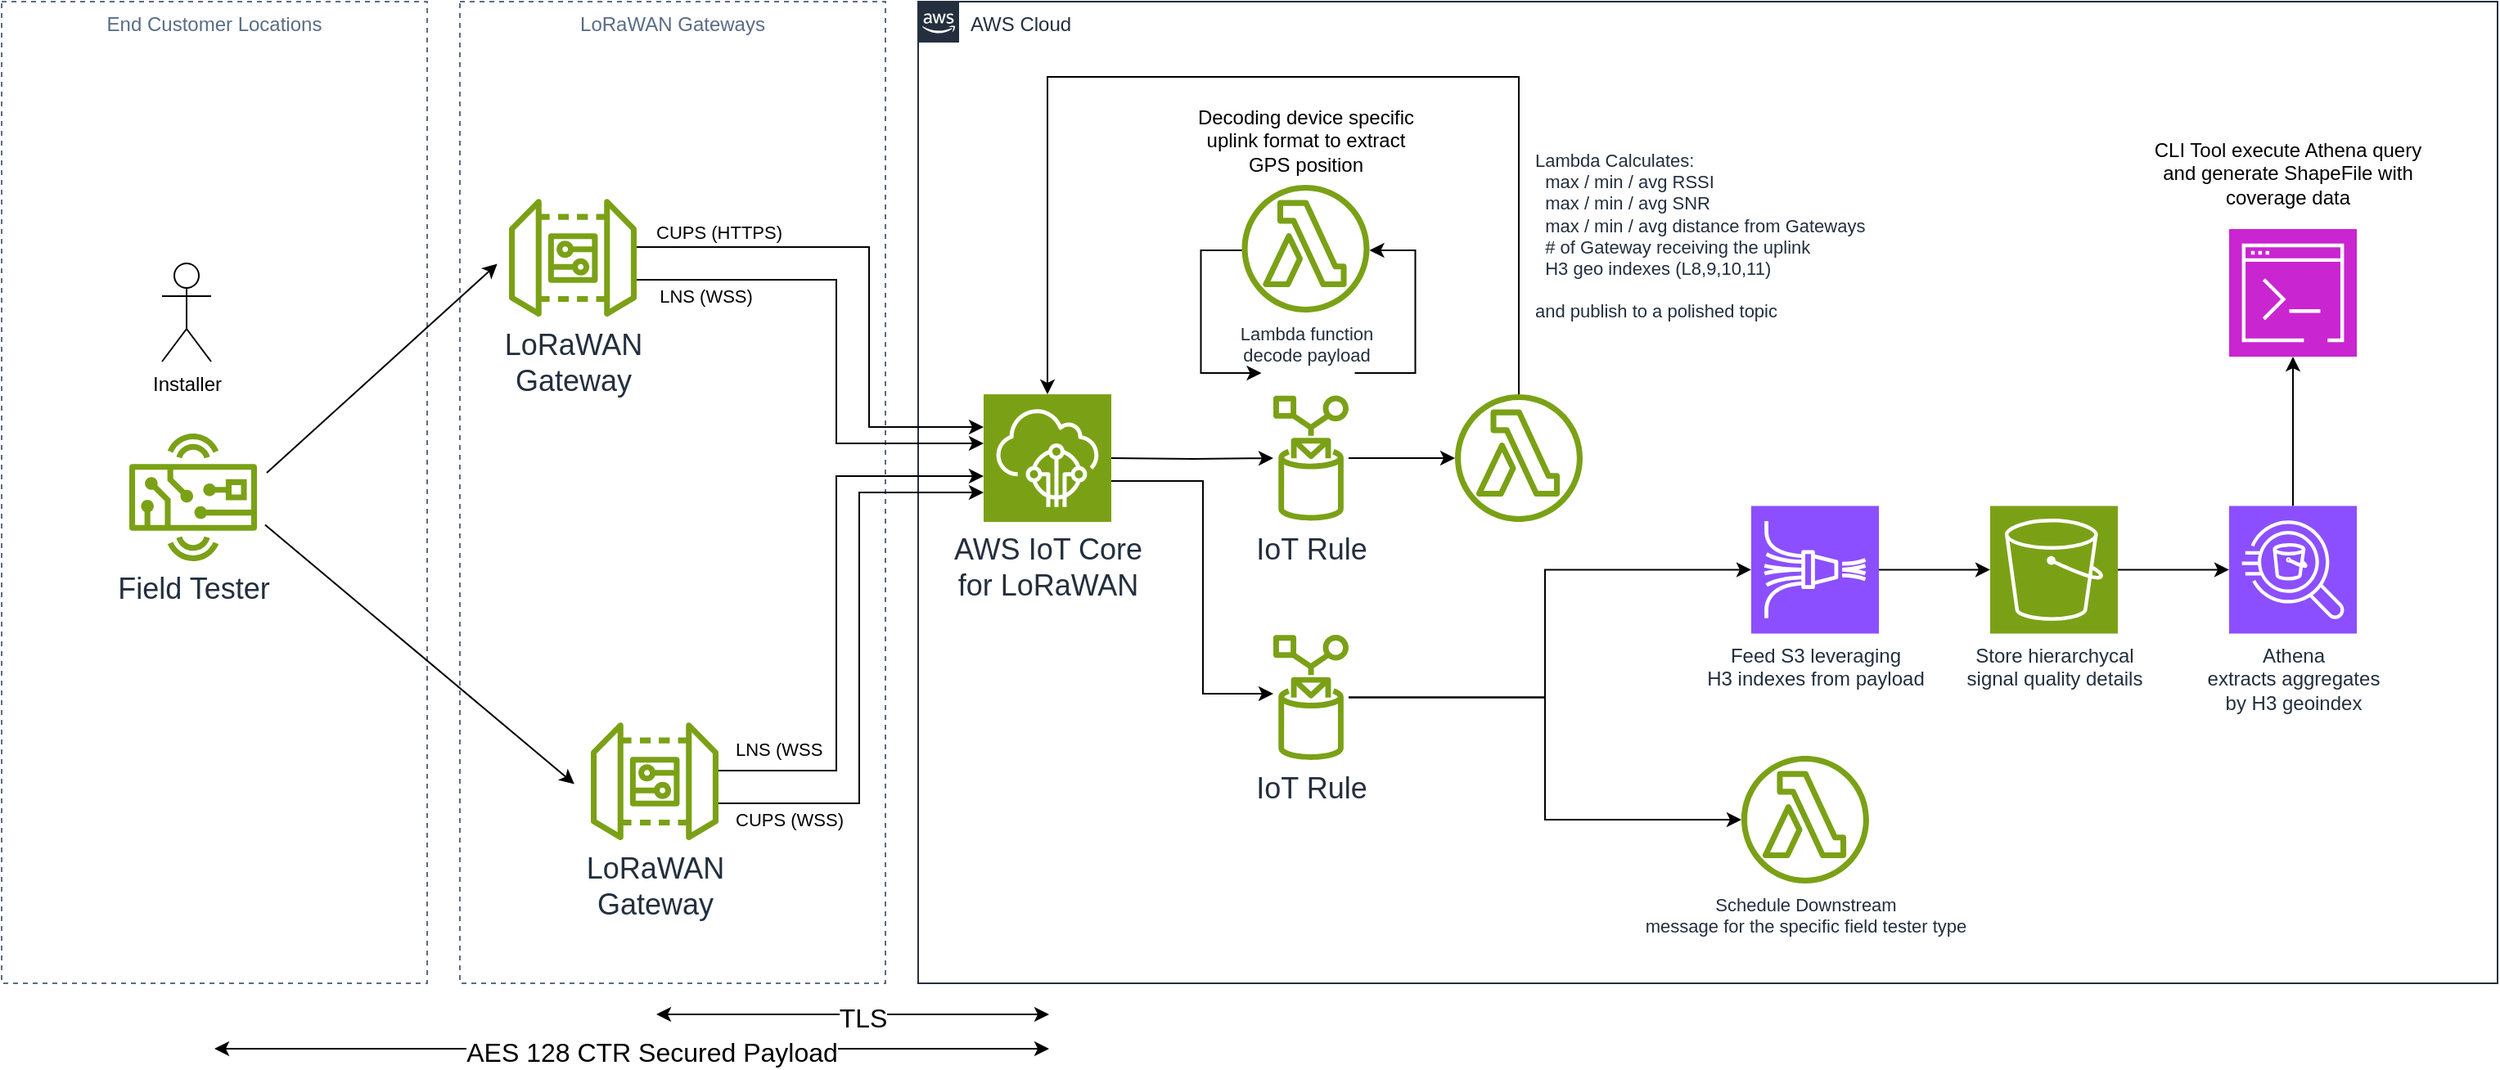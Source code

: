 <mxfile version="21.7.4" type="device" pages="2">
  <diagram name="LoRaWAN Field Tester" id="oCpDKBHct4kgLYtAP3wg">
    <mxGraphModel dx="2373" dy="1308" grid="0" gridSize="10" guides="1" tooltips="1" connect="1" arrows="1" fold="1" page="0" pageScale="1" pageWidth="827" pageHeight="1169" math="0" shadow="0">
      <root>
        <mxCell id="XrnKzGcWCWSU5stXzddU-0" />
        <mxCell id="XrnKzGcWCWSU5stXzddU-1" parent="XrnKzGcWCWSU5stXzddU-0" />
        <mxCell id="XrnKzGcWCWSU5stXzddU-2" value="AWS Cloud" style="points=[[0,0],[0.25,0],[0.5,0],[0.75,0],[1,0],[1,0.25],[1,0.5],[1,0.75],[1,1],[0.75,1],[0.5,1],[0.25,1],[0,1],[0,0.75],[0,0.5],[0,0.25]];outlineConnect=0;gradientColor=none;html=1;whiteSpace=wrap;fontSize=12;fontStyle=0;container=1;pointerEvents=0;collapsible=0;recursiveResize=0;shape=mxgraph.aws4.group;grIcon=mxgraph.aws4.group_aws_cloud_alt;strokeColor=#232F3E;fillColor=none;verticalAlign=top;align=left;spacingLeft=30;fontColor=#232F3E;dashed=0;" parent="XrnKzGcWCWSU5stXzddU-1" vertex="1">
          <mxGeometry x="450" y="160" width="965" height="600" as="geometry" />
        </mxCell>
        <mxCell id="XrnKzGcWCWSU5stXzddU-4" style="edgeStyle=orthogonalEdgeStyle;rounded=0;orthogonalLoop=1;jettySize=auto;html=1;" parent="XrnKzGcWCWSU5stXzddU-2" target="XrnKzGcWCWSU5stXzddU-7" edge="1">
          <mxGeometry relative="1" as="geometry">
            <mxPoint x="118" y="279" as="sourcePoint" />
          </mxGeometry>
        </mxCell>
        <mxCell id="XrnKzGcWCWSU5stXzddU-5" value="&lt;font style=&quot;font-size: 18px;&quot;&gt;AWS IoT Core&lt;br&gt;for LoRaWAN&lt;/font&gt;" style="sketch=0;points=[[0,0,0],[0.25,0,0],[0.5,0,0],[0.75,0,0],[1,0,0],[0,1,0],[0.25,1,0],[0.5,1,0],[0.75,1,0],[1,1,0],[0,0.25,0],[0,0.5,0],[0,0.75,0],[1,0.25,0],[1,0.5,0],[1,0.75,0]];outlineConnect=0;fontColor=#232F3E;fillColor=#7AA116;strokeColor=#ffffff;dashed=0;verticalLabelPosition=bottom;verticalAlign=top;align=center;html=1;fontSize=12;fontStyle=0;aspect=fixed;shape=mxgraph.aws4.resourceIcon;resIcon=mxgraph.aws4.iot_core;" parent="XrnKzGcWCWSU5stXzddU-2" vertex="1">
          <mxGeometry x="40" y="240" width="78" height="78" as="geometry" />
        </mxCell>
        <mxCell id="XrnKzGcWCWSU5stXzddU-7" value="&lt;font style=&quot;font-size: 18px;&quot;&gt;IoT Rule&lt;/font&gt;" style="sketch=0;outlineConnect=0;fontColor=#232F3E;gradientColor=none;fillColor=#7AA116;strokeColor=none;dashed=0;verticalLabelPosition=bottom;verticalAlign=top;align=center;html=1;fontSize=12;fontStyle=0;aspect=fixed;pointerEvents=1;shape=mxgraph.aws4.rule;" parent="XrnKzGcWCWSU5stXzddU-2" vertex="1">
          <mxGeometry x="217" y="240" width="46" height="78" as="geometry" />
        </mxCell>
        <mxCell id="XrnKzGcWCWSU5stXzddU-8" value="&lt;font style=&quot;font-size: 11px;&quot;&gt;Lambda function&lt;br style=&quot;&quot;&gt;decode payload&lt;/font&gt;" style="sketch=0;outlineConnect=0;fontColor=#232F3E;gradientColor=none;fillColor=#7AA116;strokeColor=none;dashed=0;verticalLabelPosition=bottom;verticalAlign=top;align=center;html=1;fontSize=10;fontStyle=0;aspect=fixed;pointerEvents=1;shape=mxgraph.aws4.lambda_function;" parent="XrnKzGcWCWSU5stXzddU-2" vertex="1">
          <mxGeometry x="197.75" y="112" width="78" height="78" as="geometry" />
        </mxCell>
        <mxCell id="XrnKzGcWCWSU5stXzddU-9" style="edgeStyle=orthogonalEdgeStyle;rounded=0;orthogonalLoop=1;jettySize=auto;html=1;exitX=1;exitY=0.5;exitDx=0;exitDy=0;" parent="XrnKzGcWCWSU5stXzddU-2" target="XrnKzGcWCWSU5stXzddU-8" edge="1">
          <mxGeometry relative="1" as="geometry">
            <mxPoint x="266.75" y="227" as="sourcePoint" />
            <Array as="points">
              <mxPoint x="303.75" y="227" />
              <mxPoint x="303.75" y="152" />
            </Array>
          </mxGeometry>
        </mxCell>
        <mxCell id="XrnKzGcWCWSU5stXzddU-10" style="edgeStyle=orthogonalEdgeStyle;rounded=0;orthogonalLoop=1;jettySize=auto;html=1;exitX=1;exitY=0.5;exitDx=0;exitDy=0;" parent="XrnKzGcWCWSU5stXzddU-2" edge="1">
          <mxGeometry relative="1" as="geometry">
            <mxPoint x="197.75" y="152" as="sourcePoint" />
            <mxPoint x="209.75" y="227" as="targetPoint" />
            <Array as="points">
              <mxPoint x="172.75" y="152" />
              <mxPoint x="172.75" y="227" />
            </Array>
          </mxGeometry>
        </mxCell>
        <mxCell id="ITDHJ7HTfagVzuazCljh-1" value="Decoding device specific uplink format to extract&lt;br&gt;GPS position" style="text;html=1;strokeColor=none;fillColor=none;align=center;verticalAlign=middle;whiteSpace=wrap;rounded=0;" parent="XrnKzGcWCWSU5stXzddU-2" vertex="1">
          <mxGeometry x="153" y="70" width="167.5" height="30" as="geometry" />
        </mxCell>
        <mxCell id="ITDHJ7HTfagVzuazCljh-2" value="&lt;div style=&quot;&quot;&gt;&lt;br&gt;&lt;/div&gt;" style="sketch=0;outlineConnect=0;fontColor=#232F3E;gradientColor=none;fillColor=#7AA116;strokeColor=none;dashed=0;verticalLabelPosition=bottom;verticalAlign=top;align=center;html=1;fontSize=10;fontStyle=0;aspect=fixed;pointerEvents=1;shape=mxgraph.aws4.lambda_function;" parent="XrnKzGcWCWSU5stXzddU-2" vertex="1">
          <mxGeometry x="328" y="240" width="78" height="78" as="geometry" />
        </mxCell>
        <mxCell id="ITDHJ7HTfagVzuazCljh-4" value="" style="endArrow=classic;html=1;rounded=0;" parent="XrnKzGcWCWSU5stXzddU-2" source="XrnKzGcWCWSU5stXzddU-7" target="ITDHJ7HTfagVzuazCljh-2" edge="1">
          <mxGeometry width="50" height="50" relative="1" as="geometry">
            <mxPoint x="-122" y="770" as="sourcePoint" />
            <mxPoint x="266" y="771.033" as="targetPoint" />
          </mxGeometry>
        </mxCell>
        <mxCell id="ITDHJ7HTfagVzuazCljh-12" style="edgeStyle=orthogonalEdgeStyle;rounded=0;orthogonalLoop=1;jettySize=auto;html=1;" parent="XrnKzGcWCWSU5stXzddU-2" source="ITDHJ7HTfagVzuazCljh-10" target="ITDHJ7HTfagVzuazCljh-11" edge="1">
          <mxGeometry relative="1" as="geometry" />
        </mxCell>
        <mxCell id="i9wp673LM3bqYv1vTtXz-0" style="edgeStyle=orthogonalEdgeStyle;rounded=0;orthogonalLoop=1;jettySize=auto;html=1;entryX=0;entryY=0.5;entryDx=0;entryDy=0;entryPerimeter=0;" parent="XrnKzGcWCWSU5stXzddU-2" source="ITDHJ7HTfagVzuazCljh-10" target="iSPsUuTr6_CoAh1P1C73-1" edge="1">
          <mxGeometry relative="1" as="geometry">
            <Array as="points">
              <mxPoint x="383" y="425" />
              <mxPoint x="383" y="347" />
            </Array>
          </mxGeometry>
        </mxCell>
        <mxCell id="ITDHJ7HTfagVzuazCljh-10" value="&lt;font style=&quot;font-size: 18px;&quot;&gt;IoT Rule&lt;/font&gt;" style="sketch=0;outlineConnect=0;fontColor=#232F3E;gradientColor=none;fillColor=#7AA116;strokeColor=none;dashed=0;verticalLabelPosition=bottom;verticalAlign=top;align=center;html=1;fontSize=12;fontStyle=0;aspect=fixed;pointerEvents=1;shape=mxgraph.aws4.rule;" parent="XrnKzGcWCWSU5stXzddU-2" vertex="1">
          <mxGeometry x="217" y="386.22" width="46" height="78" as="geometry" />
        </mxCell>
        <mxCell id="ITDHJ7HTfagVzuazCljh-11" value="&lt;span style=&quot;font-size: 11px;&quot;&gt;Schedule Downstream&lt;br&gt;message for the specific field tester type&lt;br&gt;&lt;/span&gt;" style="sketch=0;outlineConnect=0;fontColor=#232F3E;gradientColor=none;fillColor=#7AA116;strokeColor=none;dashed=0;verticalLabelPosition=bottom;verticalAlign=top;align=center;html=1;fontSize=10;fontStyle=0;aspect=fixed;pointerEvents=1;shape=mxgraph.aws4.lambda_function;" parent="XrnKzGcWCWSU5stXzddU-2" vertex="1">
          <mxGeometry x="503" y="461" width="78" height="78" as="geometry" />
        </mxCell>
        <mxCell id="ITDHJ7HTfagVzuazCljh-17" value="" style="endArrow=classic;html=1;rounded=0;entryX=0.5;entryY=0;entryDx=0;entryDy=0;entryPerimeter=0;" parent="XrnKzGcWCWSU5stXzddU-2" source="ITDHJ7HTfagVzuazCljh-2" target="XrnKzGcWCWSU5stXzddU-5" edge="1">
          <mxGeometry width="50" height="50" relative="1" as="geometry">
            <mxPoint x="367" y="50" as="sourcePoint" />
            <mxPoint x="79" y="50" as="targetPoint" />
            <Array as="points">
              <mxPoint x="367" y="158" />
              <mxPoint x="367" y="46" />
              <mxPoint x="212" y="46" />
              <mxPoint x="79" y="46" />
              <mxPoint x="79" y="158" />
            </Array>
          </mxGeometry>
        </mxCell>
        <mxCell id="ITDHJ7HTfagVzuazCljh-20" style="edgeStyle=orthogonalEdgeStyle;rounded=0;orthogonalLoop=1;jettySize=auto;html=1;exitX=1;exitY=0.75;exitDx=0;exitDy=0;exitPerimeter=0;" parent="XrnKzGcWCWSU5stXzddU-2" target="ITDHJ7HTfagVzuazCljh-10" edge="1">
          <mxGeometry relative="1" as="geometry">
            <mxPoint x="118" y="293" as="sourcePoint" />
            <mxPoint x="230" y="478.5" as="targetPoint" />
            <Array as="points">
              <mxPoint x="174" y="293" />
              <mxPoint x="174" y="423" />
            </Array>
          </mxGeometry>
        </mxCell>
        <mxCell id="ITDHJ7HTfagVzuazCljh-23" value="&lt;div style=&quot;border-color: var(--border-color); color: rgb(35, 47, 62); font-family: Helvetica; font-size: 10px; font-style: normal; font-variant-ligatures: normal; font-variant-caps: normal; font-weight: 400; letter-spacing: normal; orphans: 2; text-indent: 0px; text-transform: none; widows: 2; word-spacing: 0px; -webkit-text-stroke-width: 0px; background-color: rgb(255, 255, 255); text-decoration-thickness: initial; text-decoration-style: initial; text-decoration-color: initial;&quot;&gt;&lt;span style=&quot;border-color: var(--border-color); font-size: 11px; background-color: initial;&quot;&gt;Lambda Calculates:&lt;/span&gt;&lt;/div&gt;&lt;div style=&quot;border-color: var(--border-color); color: rgb(35, 47, 62); font-family: Helvetica; font-style: normal; font-variant-ligatures: normal; font-variant-caps: normal; font-weight: 400; letter-spacing: normal; orphans: 2; text-indent: 0px; text-transform: none; widows: 2; word-spacing: 0px; -webkit-text-stroke-width: 0px; background-color: rgb(255, 255, 255); text-decoration-thickness: initial; text-decoration-style: initial; text-decoration-color: initial; font-size: 11px;&quot;&gt;&lt;span style=&quot;border-color: var(--border-color); background-color: initial;&quot;&gt;&amp;nbsp; max / min / avg RSSI&amp;nbsp;&lt;/span&gt;&lt;/div&gt;&lt;div style=&quot;border-color: var(--border-color); color: rgb(35, 47, 62); font-family: Helvetica; font-style: normal; font-variant-ligatures: normal; font-variant-caps: normal; font-weight: 400; letter-spacing: normal; orphans: 2; text-indent: 0px; text-transform: none; widows: 2; word-spacing: 0px; -webkit-text-stroke-width: 0px; background-color: rgb(255, 255, 255); text-decoration-thickness: initial; text-decoration-style: initial; text-decoration-color: initial; font-size: 11px;&quot;&gt;&lt;span style=&quot;border-color: var(--border-color); background-color: initial;&quot;&gt;&amp;nbsp; max / min / avg SNR&lt;/span&gt;&lt;/div&gt;&lt;div style=&quot;border-color: var(--border-color); color: rgb(35, 47, 62); font-family: Helvetica; font-style: normal; font-variant-ligatures: normal; font-variant-caps: normal; font-weight: 400; letter-spacing: normal; orphans: 2; text-indent: 0px; text-transform: none; widows: 2; word-spacing: 0px; -webkit-text-stroke-width: 0px; background-color: rgb(255, 255, 255); text-decoration-thickness: initial; text-decoration-style: initial; text-decoration-color: initial; font-size: 11px;&quot;&gt;&lt;span style=&quot;border-color: var(--border-color); background-color: initial;&quot;&gt;&amp;nbsp; max / min / avg distance from Gateways&lt;br&gt;&lt;/span&gt;&lt;/div&gt;&lt;div style=&quot;border-color: var(--border-color); color: rgb(35, 47, 62); font-family: Helvetica; font-style: normal; font-variant-ligatures: normal; font-variant-caps: normal; font-weight: 400; letter-spacing: normal; orphans: 2; text-indent: 0px; text-transform: none; widows: 2; word-spacing: 0px; -webkit-text-stroke-width: 0px; background-color: rgb(255, 255, 255); text-decoration-thickness: initial; text-decoration-style: initial; text-decoration-color: initial; font-size: 11px;&quot;&gt;&lt;span style=&quot;border-color: var(--border-color); background-color: initial;&quot;&gt;&amp;nbsp; # of Gateway receiving the uplink&lt;/span&gt;&lt;/div&gt;&lt;div style=&quot;border-color: var(--border-color); color: rgb(35, 47, 62); font-family: Helvetica; font-style: normal; font-variant-ligatures: normal; font-variant-caps: normal; font-weight: 400; letter-spacing: normal; orphans: 2; text-indent: 0px; text-transform: none; widows: 2; word-spacing: 0px; -webkit-text-stroke-width: 0px; background-color: rgb(255, 255, 255); text-decoration-thickness: initial; text-decoration-style: initial; text-decoration-color: initial; font-size: 11px;&quot;&gt;&lt;span style=&quot;border-color: var(--border-color); background-color: initial;&quot;&gt;&amp;nbsp; H3 geo indexes (L8,9,10,11)&lt;/span&gt;&lt;/div&gt;&lt;div style=&quot;border-color: var(--border-color); color: rgb(35, 47, 62); font-family: Helvetica; font-size: 10px; font-style: normal; font-variant-ligatures: normal; font-variant-caps: normal; font-weight: 400; letter-spacing: normal; orphans: 2; text-indent: 0px; text-transform: none; widows: 2; word-spacing: 0px; -webkit-text-stroke-width: 0px; background-color: rgb(255, 255, 255); text-decoration-thickness: initial; text-decoration-style: initial; text-decoration-color: initial;&quot;&gt;&lt;span style=&quot;background-color: initial; font-size: 11px;&quot;&gt;&amp;nbsp; &lt;br&gt;and publish to a polished topic&lt;/span&gt;&lt;br&gt;&lt;/div&gt;" style="text;whiteSpace=wrap;html=1;align=left;" parent="XrnKzGcWCWSU5stXzddU-2" vertex="1">
          <mxGeometry x="374.998" y="84.002" width="246" height="114" as="geometry" />
        </mxCell>
        <mxCell id="DL3CKNJFNWj96WtKwrJ4-3" style="edgeStyle=orthogonalEdgeStyle;rounded=0;orthogonalLoop=1;jettySize=auto;html=1;exitX=1;exitY=0.5;exitDx=0;exitDy=0;exitPerimeter=0;entryX=0;entryY=0.5;entryDx=0;entryDy=0;entryPerimeter=0;" parent="XrnKzGcWCWSU5stXzddU-2" source="iSPsUuTr6_CoAh1P1C73-0" target="DL3CKNJFNWj96WtKwrJ4-2" edge="1">
          <mxGeometry relative="1" as="geometry" />
        </mxCell>
        <mxCell id="iSPsUuTr6_CoAh1P1C73-0" value="Store hierarchycal &lt;br&gt;signal quality details" style="sketch=0;points=[[0,0,0],[0.25,0,0],[0.5,0,0],[0.75,0,0],[1,0,0],[0,1,0],[0.25,1,0],[0.5,1,0],[0.75,1,0],[1,1,0],[0,0.25,0],[0,0.5,0],[0,0.75,0],[1,0.25,0],[1,0.5,0],[1,0.75,0]];outlineConnect=0;fontColor=#232F3E;fillColor=#7AA116;strokeColor=#ffffff;dashed=0;verticalLabelPosition=bottom;verticalAlign=top;align=center;html=1;fontSize=12;fontStyle=0;aspect=fixed;shape=mxgraph.aws4.resourceIcon;resIcon=mxgraph.aws4.s3;" parent="XrnKzGcWCWSU5stXzddU-2" vertex="1">
          <mxGeometry x="655" y="308.22" width="78" height="78" as="geometry" />
        </mxCell>
        <mxCell id="iSPsUuTr6_CoAh1P1C73-3" style="edgeStyle=orthogonalEdgeStyle;rounded=0;orthogonalLoop=1;jettySize=auto;html=1;" parent="XrnKzGcWCWSU5stXzddU-2" source="iSPsUuTr6_CoAh1P1C73-1" target="iSPsUuTr6_CoAh1P1C73-0" edge="1">
          <mxGeometry relative="1" as="geometry" />
        </mxCell>
        <mxCell id="iSPsUuTr6_CoAh1P1C73-1" value="Feed S3 leveraging &lt;br&gt;H3 indexes from payload" style="sketch=0;points=[[0,0,0],[0.25,0,0],[0.5,0,0],[0.75,0,0],[1,0,0],[0,1,0],[0.25,1,0],[0.5,1,0],[0.75,1,0],[1,1,0],[0,0.25,0],[0,0.5,0],[0,0.75,0],[1,0.25,0],[1,0.5,0],[1,0.75,0]];outlineConnect=0;fontColor=#232F3E;fillColor=#8C4FFF;strokeColor=#ffffff;dashed=0;verticalLabelPosition=bottom;verticalAlign=top;align=center;html=1;fontSize=12;fontStyle=0;aspect=fixed;shape=mxgraph.aws4.resourceIcon;resIcon=mxgraph.aws4.kinesis_data_firehose;" parent="XrnKzGcWCWSU5stXzddU-2" vertex="1">
          <mxGeometry x="509" y="308.22" width="78" height="78" as="geometry" />
        </mxCell>
        <mxCell id="DL3CKNJFNWj96WtKwrJ4-1" value="" style="sketch=0;points=[[0,0,0],[0.25,0,0],[0.5,0,0],[0.75,0,0],[1,0,0],[0,1,0],[0.25,1,0],[0.5,1,0],[0.75,1,0],[1,1,0],[0,0.25,0],[0,0.5,0],[0,0.75,0],[1,0.25,0],[1,0.5,0],[1,0.75,0]];outlineConnect=0;fontColor=#232F3E;fillColor=#C925D1;strokeColor=#ffffff;dashed=0;verticalLabelPosition=bottom;verticalAlign=top;align=center;html=1;fontSize=12;fontStyle=0;aspect=fixed;shape=mxgraph.aws4.resourceIcon;resIcon=mxgraph.aws4.command_line_interface;" parent="XrnKzGcWCWSU5stXzddU-2" vertex="1">
          <mxGeometry x="801" y="139" width="78" height="78" as="geometry" />
        </mxCell>
        <mxCell id="DL3CKNJFNWj96WtKwrJ4-4" style="edgeStyle=orthogonalEdgeStyle;rounded=0;orthogonalLoop=1;jettySize=auto;html=1;entryX=0.5;entryY=1;entryDx=0;entryDy=0;entryPerimeter=0;" parent="XrnKzGcWCWSU5stXzddU-2" source="DL3CKNJFNWj96WtKwrJ4-2" target="DL3CKNJFNWj96WtKwrJ4-1" edge="1">
          <mxGeometry relative="1" as="geometry" />
        </mxCell>
        <mxCell id="DL3CKNJFNWj96WtKwrJ4-2" value="Athena&lt;br&gt;extracts aggregates&lt;br&gt;by H3 geoindex" style="sketch=0;points=[[0,0,0],[0.25,0,0],[0.5,0,0],[0.75,0,0],[1,0,0],[0,1,0],[0.25,1,0],[0.5,1,0],[0.75,1,0],[1,1,0],[0,0.25,0],[0,0.5,0],[0,0.75,0],[1,0.25,0],[1,0.5,0],[1,0.75,0]];outlineConnect=0;fontColor=#232F3E;fillColor=#8C4FFF;strokeColor=#ffffff;dashed=0;verticalLabelPosition=bottom;verticalAlign=top;align=center;html=1;fontSize=12;fontStyle=0;aspect=fixed;shape=mxgraph.aws4.resourceIcon;resIcon=mxgraph.aws4.athena;" parent="XrnKzGcWCWSU5stXzddU-2" vertex="1">
          <mxGeometry x="801" y="308.22" width="78" height="78" as="geometry" />
        </mxCell>
        <mxCell id="DL3CKNJFNWj96WtKwrJ4-5" value="CLI Tool execute Athena query&lt;br&gt;and generate ShapeFile with&lt;br&gt;coverage data" style="text;html=1;strokeColor=none;fillColor=none;align=center;verticalAlign=middle;whiteSpace=wrap;rounded=0;" parent="XrnKzGcWCWSU5stXzddU-2" vertex="1">
          <mxGeometry x="753" y="90" width="167.5" height="30" as="geometry" />
        </mxCell>
        <mxCell id="XrnKzGcWCWSU5stXzddU-34" value="LoRaWAN Gateways" style="fillColor=none;strokeColor=#5A6C86;dashed=1;verticalAlign=top;fontStyle=0;fontColor=#5A6C86;whiteSpace=wrap;html=1;" parent="XrnKzGcWCWSU5stXzddU-1" vertex="1">
          <mxGeometry x="170" y="160" width="260" height="600" as="geometry" />
        </mxCell>
        <mxCell id="XrnKzGcWCWSU5stXzddU-35" value="End Customer Locations" style="fillColor=none;strokeColor=#5A6C86;dashed=1;verticalAlign=top;fontStyle=0;fontColor=#5A6C86;whiteSpace=wrap;html=1;" parent="XrnKzGcWCWSU5stXzddU-1" vertex="1">
          <mxGeometry x="-110" y="160" width="260" height="600" as="geometry" />
        </mxCell>
        <mxCell id="XrnKzGcWCWSU5stXzddU-36" style="edgeStyle=orthogonalEdgeStyle;rounded=0;orthogonalLoop=1;jettySize=auto;html=1;" parent="XrnKzGcWCWSU5stXzddU-1" source="XrnKzGcWCWSU5stXzddU-38" target="XrnKzGcWCWSU5stXzddU-5" edge="1">
          <mxGeometry relative="1" as="geometry">
            <Array as="points">
              <mxPoint x="420" y="310" />
              <mxPoint x="420" y="420" />
            </Array>
          </mxGeometry>
        </mxCell>
        <mxCell id="XrnKzGcWCWSU5stXzddU-37" value="CUPS (HTTPS)" style="edgeLabel;html=1;align=center;verticalAlign=middle;resizable=0;points=[];" parent="XrnKzGcWCWSU5stXzddU-36" vertex="1" connectable="0">
          <mxGeometry x="0.356" relative="1" as="geometry">
            <mxPoint x="-92" y="-86" as="offset" />
          </mxGeometry>
        </mxCell>
        <mxCell id="XrnKzGcWCWSU5stXzddU-38" value="&lt;font style=&quot;font-size: 18px;&quot;&gt;LoRaWAN&lt;br&gt;Gateway&lt;/font&gt;" style="sketch=0;outlineConnect=0;fontColor=#232F3E;gradientColor=none;fillColor=#7AA116;strokeColor=none;dashed=0;verticalLabelPosition=bottom;verticalAlign=top;align=center;html=1;fontSize=12;fontStyle=0;aspect=fixed;pointerEvents=1;shape=mxgraph.aws4.iot_device_gateway;" parent="XrnKzGcWCWSU5stXzddU-1" vertex="1">
          <mxGeometry x="200" y="280" width="78" height="73" as="geometry" />
        </mxCell>
        <mxCell id="XrnKzGcWCWSU5stXzddU-39" style="edgeStyle=orthogonalEdgeStyle;rounded=0;orthogonalLoop=1;jettySize=auto;html=1;" parent="XrnKzGcWCWSU5stXzddU-1" source="XrnKzGcWCWSU5stXzddU-43" edge="1">
          <mxGeometry relative="1" as="geometry">
            <mxPoint x="490" y="450" as="targetPoint" />
            <Array as="points">
              <mxPoint x="400" y="630" />
              <mxPoint x="400" y="450" />
              <mxPoint x="490" y="450" />
            </Array>
          </mxGeometry>
        </mxCell>
        <mxCell id="XrnKzGcWCWSU5stXzddU-40" value="&amp;nbsp; &amp;nbsp;LNS (WSS" style="edgeLabel;html=1;align=center;verticalAlign=middle;resizable=0;points=[];" parent="XrnKzGcWCWSU5stXzddU-39" vertex="1" connectable="0">
          <mxGeometry x="-0.515" y="2" relative="1" as="geometry">
            <mxPoint x="-38" y="-2" as="offset" />
          </mxGeometry>
        </mxCell>
        <mxCell id="XrnKzGcWCWSU5stXzddU-41" style="edgeStyle=orthogonalEdgeStyle;rounded=0;orthogonalLoop=1;jettySize=auto;html=1;" parent="XrnKzGcWCWSU5stXzddU-1" source="XrnKzGcWCWSU5stXzddU-43" target="XrnKzGcWCWSU5stXzddU-5" edge="1">
          <mxGeometry relative="1" as="geometry">
            <Array as="points">
              <mxPoint x="414" y="650" />
              <mxPoint x="414" y="460" />
            </Array>
          </mxGeometry>
        </mxCell>
        <mxCell id="XrnKzGcWCWSU5stXzddU-42" value="CUPS (WSS)" style="edgeLabel;html=1;align=center;verticalAlign=middle;resizable=0;points=[];" parent="XrnKzGcWCWSU5stXzddU-41" vertex="1" connectable="0">
          <mxGeometry x="-0.715" y="-3" relative="1" as="geometry">
            <mxPoint x="-7" y="7" as="offset" />
          </mxGeometry>
        </mxCell>
        <mxCell id="XrnKzGcWCWSU5stXzddU-43" value="&lt;font style=&quot;font-size: 18px;&quot;&gt;LoRaWAN&lt;br&gt;Gateway&lt;/font&gt;" style="sketch=0;outlineConnect=0;fontColor=#232F3E;gradientColor=none;fillColor=#7AA116;strokeColor=none;dashed=0;verticalLabelPosition=bottom;verticalAlign=top;align=center;html=1;fontSize=12;fontStyle=0;aspect=fixed;pointerEvents=1;shape=mxgraph.aws4.iot_device_gateway;" parent="XrnKzGcWCWSU5stXzddU-1" vertex="1">
          <mxGeometry x="250" y="600" width="78" height="73" as="geometry" />
        </mxCell>
        <mxCell id="XrnKzGcWCWSU5stXzddU-44" value="" style="endArrow=classic;html=1;rounded=0;entryX=0.088;entryY=0.267;entryDx=0;entryDy=0;entryPerimeter=0;exitX=0.623;exitY=0.48;exitDx=0;exitDy=0;exitPerimeter=0;" parent="XrnKzGcWCWSU5stXzddU-1" source="XrnKzGcWCWSU5stXzddU-35" target="XrnKzGcWCWSU5stXzddU-34" edge="1">
          <mxGeometry width="50" height="50" relative="1" as="geometry">
            <mxPoint x="40" y="290" as="sourcePoint" />
            <mxPoint x="180" y="310" as="targetPoint" />
          </mxGeometry>
        </mxCell>
        <mxCell id="XrnKzGcWCWSU5stXzddU-45" style="edgeStyle=orthogonalEdgeStyle;rounded=0;orthogonalLoop=1;jettySize=auto;html=1;" parent="XrnKzGcWCWSU5stXzddU-1" edge="1">
          <mxGeometry relative="1" as="geometry">
            <mxPoint x="278" y="330" as="sourcePoint" />
            <mxPoint x="490" y="430" as="targetPoint" />
            <Array as="points">
              <mxPoint x="400" y="330" />
              <mxPoint x="400" y="430" />
            </Array>
          </mxGeometry>
        </mxCell>
        <mxCell id="XrnKzGcWCWSU5stXzddU-46" value="LNS (WSS)" style="edgeLabel;html=1;align=center;verticalAlign=middle;resizable=0;points=[];" parent="XrnKzGcWCWSU5stXzddU-45" vertex="1" connectable="0">
          <mxGeometry x="-0.582" y="-2" relative="1" as="geometry">
            <mxPoint x="-23" y="8" as="offset" />
          </mxGeometry>
        </mxCell>
        <mxCell id="XrnKzGcWCWSU5stXzddU-48" value="" style="endArrow=classic;startArrow=classic;html=1;rounded=0;" parent="XrnKzGcWCWSU5stXzddU-1" edge="1">
          <mxGeometry width="50" height="50" relative="1" as="geometry">
            <mxPoint x="290" y="779" as="sourcePoint" />
            <mxPoint x="530" y="779" as="targetPoint" />
          </mxGeometry>
        </mxCell>
        <mxCell id="XrnKzGcWCWSU5stXzddU-49" value="&lt;font style=&quot;font-size: 16px;&quot;&gt;TLS&lt;/font&gt;" style="edgeLabel;html=1;align=center;verticalAlign=middle;resizable=0;points=[];" parent="XrnKzGcWCWSU5stXzddU-48" vertex="1" connectable="0">
          <mxGeometry x="0.048" y="-2" relative="1" as="geometry">
            <mxPoint as="offset" />
          </mxGeometry>
        </mxCell>
        <mxCell id="XrnKzGcWCWSU5stXzddU-50" value="" style="endArrow=classic;startArrow=classic;html=1;rounded=0;" parent="XrnKzGcWCWSU5stXzddU-1" edge="1">
          <mxGeometry width="50" height="50" relative="1" as="geometry">
            <mxPoint x="20" y="800" as="sourcePoint" />
            <mxPoint x="530" y="800" as="targetPoint" />
          </mxGeometry>
        </mxCell>
        <mxCell id="XrnKzGcWCWSU5stXzddU-51" value="&lt;font style=&quot;font-size: 16px;&quot;&gt;AES 128 CTR Secured Payload&lt;/font&gt;" style="edgeLabel;html=1;align=center;verticalAlign=middle;resizable=0;points=[];" parent="XrnKzGcWCWSU5stXzddU-50" vertex="1" connectable="0">
          <mxGeometry x="0.048" y="-2" relative="1" as="geometry">
            <mxPoint as="offset" />
          </mxGeometry>
        </mxCell>
        <mxCell id="XrnKzGcWCWSU5stXzddU-55" value="Installer" style="shape=umlActor;verticalLabelPosition=bottom;verticalAlign=top;html=1;outlineConnect=0;" parent="XrnKzGcWCWSU5stXzddU-1" vertex="1">
          <mxGeometry x="-12" y="320" width="30" height="60" as="geometry" />
        </mxCell>
        <mxCell id="XrnKzGcWCWSU5stXzddU-56" value="" style="endArrow=classic;html=1;rounded=0;entryX=0.269;entryY=0.797;entryDx=0;entryDy=0;entryPerimeter=0;exitX=0.619;exitY=0.533;exitDx=0;exitDy=0;exitPerimeter=0;" parent="XrnKzGcWCWSU5stXzddU-1" source="XrnKzGcWCWSU5stXzddU-35" target="XrnKzGcWCWSU5stXzddU-34" edge="1">
          <mxGeometry width="50" height="50" relative="1" as="geometry">
            <mxPoint x="53" y="450" as="sourcePoint" />
            <mxPoint x="240.98" y="646.4" as="targetPoint" />
          </mxGeometry>
        </mxCell>
        <mxCell id="XrnKzGcWCWSU5stXzddU-57" value="&lt;font style=&quot;font-size: 18px;&quot;&gt;Field Tester&lt;/font&gt;" style="sketch=0;outlineConnect=0;fontColor=#232F3E;gradientColor=none;fillColor=#7AA116;strokeColor=none;dashed=0;verticalLabelPosition=bottom;verticalAlign=top;align=center;html=1;fontSize=12;fontStyle=0;aspect=fixed;pointerEvents=1;shape=mxgraph.aws4.hardware_board;" parent="XrnKzGcWCWSU5stXzddU-1" vertex="1">
          <mxGeometry x="-32" y="424" width="78" height="78" as="geometry" />
        </mxCell>
      </root>
    </mxGraphModel>
  </diagram>
  <diagram name="PubNet LoRaWAN Field Tester" id="hhhovz4aLgMnxhru8fgK">
    <mxGraphModel dx="1978" dy="1046" grid="0" gridSize="10" guides="1" tooltips="1" connect="1" arrows="1" fold="1" page="0" pageScale="1" pageWidth="827" pageHeight="1169" math="0" shadow="0">
      <root>
        <mxCell id="5rO0rjoPAyUAlSwMD1Ea-0" />
        <mxCell id="5rO0rjoPAyUAlSwMD1Ea-1" parent="5rO0rjoPAyUAlSwMD1Ea-0" />
        <mxCell id="PcluLMoNpc-AaU_s2TjX-24" value="LoRaWAN Gateways" style="fillColor=none;strokeColor=#5A6C86;dashed=1;verticalAlign=top;fontStyle=0;fontColor=#5A6C86;whiteSpace=wrap;html=1;" vertex="1" parent="5rO0rjoPAyUAlSwMD1Ea-1">
          <mxGeometry x="170" y="160" width="260" height="600" as="geometry" />
        </mxCell>
        <mxCell id="5rO0rjoPAyUAlSwMD1Ea-2" value="AWS Cloud" style="points=[[0,0],[0.25,0],[0.5,0],[0.75,0],[1,0],[1,0.25],[1,0.5],[1,0.75],[1,1],[0.75,1],[0.5,1],[0.25,1],[0,1],[0,0.75],[0,0.5],[0,0.25]];outlineConnect=0;gradientColor=none;html=1;whiteSpace=wrap;fontSize=12;fontStyle=0;container=1;pointerEvents=0;collapsible=0;recursiveResize=0;shape=mxgraph.aws4.group;grIcon=mxgraph.aws4.group_aws_cloud_alt;strokeColor=#232F3E;fillColor=none;verticalAlign=top;align=left;spacingLeft=30;fontColor=#232F3E;dashed=0;" vertex="1" parent="5rO0rjoPAyUAlSwMD1Ea-1">
          <mxGeometry x="450" y="160" width="965" height="600" as="geometry" />
        </mxCell>
        <mxCell id="5rO0rjoPAyUAlSwMD1Ea-3" style="edgeStyle=orthogonalEdgeStyle;rounded=0;orthogonalLoop=1;jettySize=auto;html=1;" edge="1" parent="5rO0rjoPAyUAlSwMD1Ea-2" target="5rO0rjoPAyUAlSwMD1Ea-5">
          <mxGeometry relative="1" as="geometry">
            <mxPoint x="118" y="279" as="sourcePoint" />
          </mxGeometry>
        </mxCell>
        <mxCell id="5rO0rjoPAyUAlSwMD1Ea-4" value="&lt;font style=&quot;font-size: 18px;&quot;&gt;AWS IoT Core&lt;br&gt;for LoRaWAN&lt;/font&gt;" style="sketch=0;points=[[0,0,0],[0.25,0,0],[0.5,0,0],[0.75,0,0],[1,0,0],[0,1,0],[0.25,1,0],[0.5,1,0],[0.75,1,0],[1,1,0],[0,0.25,0],[0,0.5,0],[0,0.75,0],[1,0.25,0],[1,0.5,0],[1,0.75,0]];outlineConnect=0;fontColor=#232F3E;fillColor=#7AA116;strokeColor=#ffffff;dashed=0;verticalLabelPosition=bottom;verticalAlign=top;align=center;html=1;fontSize=12;fontStyle=0;aspect=fixed;shape=mxgraph.aws4.resourceIcon;resIcon=mxgraph.aws4.iot_core;" vertex="1" parent="5rO0rjoPAyUAlSwMD1Ea-2">
          <mxGeometry x="40" y="240" width="78" height="78" as="geometry" />
        </mxCell>
        <mxCell id="5rO0rjoPAyUAlSwMD1Ea-5" value="&lt;font style=&quot;font-size: 18px;&quot;&gt;IoT Rule&lt;/font&gt;" style="sketch=0;outlineConnect=0;fontColor=#232F3E;gradientColor=none;fillColor=#7AA116;strokeColor=none;dashed=0;verticalLabelPosition=bottom;verticalAlign=top;align=center;html=1;fontSize=12;fontStyle=0;aspect=fixed;pointerEvents=1;shape=mxgraph.aws4.rule;" vertex="1" parent="5rO0rjoPAyUAlSwMD1Ea-2">
          <mxGeometry x="217" y="240" width="46" height="78" as="geometry" />
        </mxCell>
        <mxCell id="5rO0rjoPAyUAlSwMD1Ea-6" value="&lt;font style=&quot;font-size: 11px;&quot;&gt;Lambda function&lt;br style=&quot;&quot;&gt;decode payload&lt;/font&gt;" style="sketch=0;outlineConnect=0;fontColor=#232F3E;gradientColor=none;fillColor=#7AA116;strokeColor=none;dashed=0;verticalLabelPosition=bottom;verticalAlign=top;align=center;html=1;fontSize=10;fontStyle=0;aspect=fixed;pointerEvents=1;shape=mxgraph.aws4.lambda_function;" vertex="1" parent="5rO0rjoPAyUAlSwMD1Ea-2">
          <mxGeometry x="197.75" y="112" width="78" height="78" as="geometry" />
        </mxCell>
        <mxCell id="5rO0rjoPAyUAlSwMD1Ea-7" style="edgeStyle=orthogonalEdgeStyle;rounded=0;orthogonalLoop=1;jettySize=auto;html=1;exitX=1;exitY=0.5;exitDx=0;exitDy=0;" edge="1" parent="5rO0rjoPAyUAlSwMD1Ea-2" target="5rO0rjoPAyUAlSwMD1Ea-6">
          <mxGeometry relative="1" as="geometry">
            <mxPoint x="266.75" y="227" as="sourcePoint" />
            <Array as="points">
              <mxPoint x="303.75" y="227" />
              <mxPoint x="303.75" y="152" />
            </Array>
          </mxGeometry>
        </mxCell>
        <mxCell id="5rO0rjoPAyUAlSwMD1Ea-8" style="edgeStyle=orthogonalEdgeStyle;rounded=0;orthogonalLoop=1;jettySize=auto;html=1;exitX=1;exitY=0.5;exitDx=0;exitDy=0;" edge="1" parent="5rO0rjoPAyUAlSwMD1Ea-2">
          <mxGeometry relative="1" as="geometry">
            <mxPoint x="197.75" y="152" as="sourcePoint" />
            <mxPoint x="209.75" y="227" as="targetPoint" />
            <Array as="points">
              <mxPoint x="172.75" y="152" />
              <mxPoint x="172.75" y="227" />
            </Array>
          </mxGeometry>
        </mxCell>
        <mxCell id="5rO0rjoPAyUAlSwMD1Ea-9" value="Decoding device specific uplink format to extract&lt;br&gt;GPS position" style="text;html=1;strokeColor=none;fillColor=none;align=center;verticalAlign=middle;whiteSpace=wrap;rounded=0;" vertex="1" parent="5rO0rjoPAyUAlSwMD1Ea-2">
          <mxGeometry x="153" y="70" width="167.5" height="30" as="geometry" />
        </mxCell>
        <mxCell id="5rO0rjoPAyUAlSwMD1Ea-10" value="&lt;div style=&quot;&quot;&gt;&lt;br&gt;&lt;/div&gt;" style="sketch=0;outlineConnect=0;fontColor=#232F3E;gradientColor=none;fillColor=#7AA116;strokeColor=none;dashed=0;verticalLabelPosition=bottom;verticalAlign=top;align=center;html=1;fontSize=10;fontStyle=0;aspect=fixed;pointerEvents=1;shape=mxgraph.aws4.lambda_function;" vertex="1" parent="5rO0rjoPAyUAlSwMD1Ea-2">
          <mxGeometry x="328" y="240" width="78" height="78" as="geometry" />
        </mxCell>
        <mxCell id="5rO0rjoPAyUAlSwMD1Ea-11" value="" style="endArrow=classic;html=1;rounded=0;" edge="1" parent="5rO0rjoPAyUAlSwMD1Ea-2" source="5rO0rjoPAyUAlSwMD1Ea-5" target="5rO0rjoPAyUAlSwMD1Ea-10">
          <mxGeometry width="50" height="50" relative="1" as="geometry">
            <mxPoint x="-122" y="770" as="sourcePoint" />
            <mxPoint x="266" y="771.033" as="targetPoint" />
          </mxGeometry>
        </mxCell>
        <mxCell id="5rO0rjoPAyUAlSwMD1Ea-12" style="edgeStyle=orthogonalEdgeStyle;rounded=0;orthogonalLoop=1;jettySize=auto;html=1;" edge="1" parent="5rO0rjoPAyUAlSwMD1Ea-2" source="5rO0rjoPAyUAlSwMD1Ea-14" target="5rO0rjoPAyUAlSwMD1Ea-15">
          <mxGeometry relative="1" as="geometry" />
        </mxCell>
        <mxCell id="5rO0rjoPAyUAlSwMD1Ea-13" style="edgeStyle=orthogonalEdgeStyle;rounded=0;orthogonalLoop=1;jettySize=auto;html=1;entryX=0;entryY=0.5;entryDx=0;entryDy=0;entryPerimeter=0;" edge="1" parent="5rO0rjoPAyUAlSwMD1Ea-2" source="5rO0rjoPAyUAlSwMD1Ea-14" target="5rO0rjoPAyUAlSwMD1Ea-22">
          <mxGeometry relative="1" as="geometry">
            <Array as="points">
              <mxPoint x="383" y="425" />
              <mxPoint x="383" y="347" />
            </Array>
          </mxGeometry>
        </mxCell>
        <mxCell id="5rO0rjoPAyUAlSwMD1Ea-14" value="&lt;font style=&quot;font-size: 18px;&quot;&gt;IoT Rule&lt;/font&gt;" style="sketch=0;outlineConnect=0;fontColor=#232F3E;gradientColor=none;fillColor=#7AA116;strokeColor=none;dashed=0;verticalLabelPosition=bottom;verticalAlign=top;align=center;html=1;fontSize=12;fontStyle=0;aspect=fixed;pointerEvents=1;shape=mxgraph.aws4.rule;" vertex="1" parent="5rO0rjoPAyUAlSwMD1Ea-2">
          <mxGeometry x="217" y="386.22" width="46" height="78" as="geometry" />
        </mxCell>
        <mxCell id="5rO0rjoPAyUAlSwMD1Ea-15" value="&lt;span style=&quot;font-size: 11px;&quot;&gt;Schedule Downstream&lt;br&gt;message for the specific field tester type&lt;br&gt;&lt;/span&gt;" style="sketch=0;outlineConnect=0;fontColor=#232F3E;gradientColor=none;fillColor=#7AA116;strokeColor=none;dashed=0;verticalLabelPosition=bottom;verticalAlign=top;align=center;html=1;fontSize=10;fontStyle=0;aspect=fixed;pointerEvents=1;shape=mxgraph.aws4.lambda_function;" vertex="1" parent="5rO0rjoPAyUAlSwMD1Ea-2">
          <mxGeometry x="503" y="461" width="78" height="78" as="geometry" />
        </mxCell>
        <mxCell id="5rO0rjoPAyUAlSwMD1Ea-16" value="" style="endArrow=classic;html=1;rounded=0;entryX=0.5;entryY=0;entryDx=0;entryDy=0;entryPerimeter=0;" edge="1" parent="5rO0rjoPAyUAlSwMD1Ea-2" source="5rO0rjoPAyUAlSwMD1Ea-10" target="5rO0rjoPAyUAlSwMD1Ea-4">
          <mxGeometry width="50" height="50" relative="1" as="geometry">
            <mxPoint x="367" y="50" as="sourcePoint" />
            <mxPoint x="79" y="50" as="targetPoint" />
            <Array as="points">
              <mxPoint x="367" y="158" />
              <mxPoint x="367" y="46" />
              <mxPoint x="212" y="46" />
              <mxPoint x="79" y="46" />
              <mxPoint x="79" y="158" />
            </Array>
          </mxGeometry>
        </mxCell>
        <mxCell id="5rO0rjoPAyUAlSwMD1Ea-17" style="edgeStyle=orthogonalEdgeStyle;rounded=0;orthogonalLoop=1;jettySize=auto;html=1;exitX=1;exitY=0.75;exitDx=0;exitDy=0;exitPerimeter=0;" edge="1" parent="5rO0rjoPAyUAlSwMD1Ea-2" target="5rO0rjoPAyUAlSwMD1Ea-14">
          <mxGeometry relative="1" as="geometry">
            <mxPoint x="118" y="293" as="sourcePoint" />
            <mxPoint x="230" y="478.5" as="targetPoint" />
            <Array as="points">
              <mxPoint x="174" y="293" />
              <mxPoint x="174" y="423" />
            </Array>
          </mxGeometry>
        </mxCell>
        <mxCell id="5rO0rjoPAyUAlSwMD1Ea-18" value="&lt;div style=&quot;border-color: var(--border-color); color: rgb(35, 47, 62); font-family: Helvetica; font-size: 10px; font-style: normal; font-variant-ligatures: normal; font-variant-caps: normal; font-weight: 400; letter-spacing: normal; orphans: 2; text-indent: 0px; text-transform: none; widows: 2; word-spacing: 0px; -webkit-text-stroke-width: 0px; background-color: rgb(255, 255, 255); text-decoration-thickness: initial; text-decoration-style: initial; text-decoration-color: initial;&quot;&gt;&lt;span style=&quot;border-color: var(--border-color); font-size: 11px; background-color: initial;&quot;&gt;Lambda Calculates:&lt;/span&gt;&lt;/div&gt;&lt;div style=&quot;border-color: var(--border-color); color: rgb(35, 47, 62); font-family: Helvetica; font-style: normal; font-variant-ligatures: normal; font-variant-caps: normal; font-weight: 400; letter-spacing: normal; orphans: 2; text-indent: 0px; text-transform: none; widows: 2; word-spacing: 0px; -webkit-text-stroke-width: 0px; background-color: rgb(255, 255, 255); text-decoration-thickness: initial; text-decoration-style: initial; text-decoration-color: initial; font-size: 11px;&quot;&gt;&lt;span style=&quot;border-color: var(--border-color); background-color: initial;&quot;&gt;&amp;nbsp; max / min / avg RSSI&amp;nbsp;&lt;/span&gt;&lt;/div&gt;&lt;div style=&quot;border-color: var(--border-color); color: rgb(35, 47, 62); font-family: Helvetica; font-style: normal; font-variant-ligatures: normal; font-variant-caps: normal; font-weight: 400; letter-spacing: normal; orphans: 2; text-indent: 0px; text-transform: none; widows: 2; word-spacing: 0px; -webkit-text-stroke-width: 0px; background-color: rgb(255, 255, 255); text-decoration-thickness: initial; text-decoration-style: initial; text-decoration-color: initial; font-size: 11px;&quot;&gt;&lt;span style=&quot;border-color: var(--border-color); background-color: initial;&quot;&gt;&amp;nbsp; max / min / avg SNR&lt;/span&gt;&lt;/div&gt;&lt;div style=&quot;border-color: var(--border-color); color: rgb(35, 47, 62); font-family: Helvetica; font-style: normal; font-variant-ligatures: normal; font-variant-caps: normal; font-weight: 400; letter-spacing: normal; orphans: 2; text-indent: 0px; text-transform: none; widows: 2; word-spacing: 0px; -webkit-text-stroke-width: 0px; background-color: rgb(255, 255, 255); text-decoration-thickness: initial; text-decoration-style: initial; text-decoration-color: initial; font-size: 11px;&quot;&gt;&lt;span style=&quot;border-color: var(--border-color); background-color: initial;&quot;&gt;&amp;nbsp; max / min / avg distance from Gateways&lt;br&gt;&lt;/span&gt;&lt;/div&gt;&lt;div style=&quot;border-color: var(--border-color); color: rgb(35, 47, 62); font-family: Helvetica; font-style: normal; font-variant-ligatures: normal; font-variant-caps: normal; font-weight: 400; letter-spacing: normal; orphans: 2; text-indent: 0px; text-transform: none; widows: 2; word-spacing: 0px; -webkit-text-stroke-width: 0px; background-color: rgb(255, 255, 255); text-decoration-thickness: initial; text-decoration-style: initial; text-decoration-color: initial; font-size: 11px;&quot;&gt;&lt;span style=&quot;border-color: var(--border-color); background-color: initial;&quot;&gt;&amp;nbsp; # of Gateway receiving the uplink&lt;/span&gt;&lt;/div&gt;&lt;div style=&quot;border-color: var(--border-color); color: rgb(35, 47, 62); font-family: Helvetica; font-style: normal; font-variant-ligatures: normal; font-variant-caps: normal; font-weight: 400; letter-spacing: normal; orphans: 2; text-indent: 0px; text-transform: none; widows: 2; word-spacing: 0px; -webkit-text-stroke-width: 0px; background-color: rgb(255, 255, 255); text-decoration-thickness: initial; text-decoration-style: initial; text-decoration-color: initial; font-size: 11px;&quot;&gt;&lt;span style=&quot;border-color: var(--border-color); background-color: initial;&quot;&gt;&amp;nbsp; H3 geo indexes (L8,9,10,11)&lt;/span&gt;&lt;/div&gt;&lt;div style=&quot;border-color: var(--border-color); color: rgb(35, 47, 62); font-family: Helvetica; font-size: 10px; font-style: normal; font-variant-ligatures: normal; font-variant-caps: normal; font-weight: 400; letter-spacing: normal; orphans: 2; text-indent: 0px; text-transform: none; widows: 2; word-spacing: 0px; -webkit-text-stroke-width: 0px; background-color: rgb(255, 255, 255); text-decoration-thickness: initial; text-decoration-style: initial; text-decoration-color: initial;&quot;&gt;&lt;span style=&quot;background-color: initial; font-size: 11px;&quot;&gt;&amp;nbsp; &lt;br&gt;and publish to a polished topic&lt;/span&gt;&lt;br&gt;&lt;/div&gt;" style="text;whiteSpace=wrap;html=1;align=left;" vertex="1" parent="5rO0rjoPAyUAlSwMD1Ea-2">
          <mxGeometry x="374.998" y="84.002" width="246" height="114" as="geometry" />
        </mxCell>
        <mxCell id="5rO0rjoPAyUAlSwMD1Ea-19" style="edgeStyle=orthogonalEdgeStyle;rounded=0;orthogonalLoop=1;jettySize=auto;html=1;exitX=1;exitY=0.5;exitDx=0;exitDy=0;exitPerimeter=0;entryX=0;entryY=0.5;entryDx=0;entryDy=0;entryPerimeter=0;" edge="1" parent="5rO0rjoPAyUAlSwMD1Ea-2" source="5rO0rjoPAyUAlSwMD1Ea-20" target="5rO0rjoPAyUAlSwMD1Ea-25">
          <mxGeometry relative="1" as="geometry" />
        </mxCell>
        <mxCell id="5rO0rjoPAyUAlSwMD1Ea-20" value="Store hierarchycal &lt;br&gt;signal quality details" style="sketch=0;points=[[0,0,0],[0.25,0,0],[0.5,0,0],[0.75,0,0],[1,0,0],[0,1,0],[0.25,1,0],[0.5,1,0],[0.75,1,0],[1,1,0],[0,0.25,0],[0,0.5,0],[0,0.75,0],[1,0.25,0],[1,0.5,0],[1,0.75,0]];outlineConnect=0;fontColor=#232F3E;fillColor=#7AA116;strokeColor=#ffffff;dashed=0;verticalLabelPosition=bottom;verticalAlign=top;align=center;html=1;fontSize=12;fontStyle=0;aspect=fixed;shape=mxgraph.aws4.resourceIcon;resIcon=mxgraph.aws4.s3;" vertex="1" parent="5rO0rjoPAyUAlSwMD1Ea-2">
          <mxGeometry x="655" y="308.22" width="78" height="78" as="geometry" />
        </mxCell>
        <mxCell id="5rO0rjoPAyUAlSwMD1Ea-21" style="edgeStyle=orthogonalEdgeStyle;rounded=0;orthogonalLoop=1;jettySize=auto;html=1;" edge="1" parent="5rO0rjoPAyUAlSwMD1Ea-2" source="5rO0rjoPAyUAlSwMD1Ea-22" target="5rO0rjoPAyUAlSwMD1Ea-20">
          <mxGeometry relative="1" as="geometry" />
        </mxCell>
        <mxCell id="5rO0rjoPAyUAlSwMD1Ea-22" value="Feed S3 leveraging &lt;br&gt;H3 indexes from payload" style="sketch=0;points=[[0,0,0],[0.25,0,0],[0.5,0,0],[0.75,0,0],[1,0,0],[0,1,0],[0.25,1,0],[0.5,1,0],[0.75,1,0],[1,1,0],[0,0.25,0],[0,0.5,0],[0,0.75,0],[1,0.25,0],[1,0.5,0],[1,0.75,0]];outlineConnect=0;fontColor=#232F3E;fillColor=#8C4FFF;strokeColor=#ffffff;dashed=0;verticalLabelPosition=bottom;verticalAlign=top;align=center;html=1;fontSize=12;fontStyle=0;aspect=fixed;shape=mxgraph.aws4.resourceIcon;resIcon=mxgraph.aws4.kinesis_data_firehose;" vertex="1" parent="5rO0rjoPAyUAlSwMD1Ea-2">
          <mxGeometry x="509" y="308.22" width="78" height="78" as="geometry" />
        </mxCell>
        <mxCell id="5rO0rjoPAyUAlSwMD1Ea-23" value="" style="sketch=0;points=[[0,0,0],[0.25,0,0],[0.5,0,0],[0.75,0,0],[1,0,0],[0,1,0],[0.25,1,0],[0.5,1,0],[0.75,1,0],[1,1,0],[0,0.25,0],[0,0.5,0],[0,0.75,0],[1,0.25,0],[1,0.5,0],[1,0.75,0]];outlineConnect=0;fontColor=#232F3E;fillColor=#C925D1;strokeColor=#ffffff;dashed=0;verticalLabelPosition=bottom;verticalAlign=top;align=center;html=1;fontSize=12;fontStyle=0;aspect=fixed;shape=mxgraph.aws4.resourceIcon;resIcon=mxgraph.aws4.command_line_interface;" vertex="1" parent="5rO0rjoPAyUAlSwMD1Ea-2">
          <mxGeometry x="801" y="139" width="78" height="78" as="geometry" />
        </mxCell>
        <mxCell id="5rO0rjoPAyUAlSwMD1Ea-24" style="edgeStyle=orthogonalEdgeStyle;rounded=0;orthogonalLoop=1;jettySize=auto;html=1;entryX=0.5;entryY=1;entryDx=0;entryDy=0;entryPerimeter=0;" edge="1" parent="5rO0rjoPAyUAlSwMD1Ea-2" source="5rO0rjoPAyUAlSwMD1Ea-25" target="5rO0rjoPAyUAlSwMD1Ea-23">
          <mxGeometry relative="1" as="geometry" />
        </mxCell>
        <mxCell id="5rO0rjoPAyUAlSwMD1Ea-25" value="Athena&lt;br&gt;extracts aggregates&lt;br&gt;by H3 geoindex" style="sketch=0;points=[[0,0,0],[0.25,0,0],[0.5,0,0],[0.75,0,0],[1,0,0],[0,1,0],[0.25,1,0],[0.5,1,0],[0.75,1,0],[1,1,0],[0,0.25,0],[0,0.5,0],[0,0.75,0],[1,0.25,0],[1,0.5,0],[1,0.75,0]];outlineConnect=0;fontColor=#232F3E;fillColor=#8C4FFF;strokeColor=#ffffff;dashed=0;verticalLabelPosition=bottom;verticalAlign=top;align=center;html=1;fontSize=12;fontStyle=0;aspect=fixed;shape=mxgraph.aws4.resourceIcon;resIcon=mxgraph.aws4.athena;" vertex="1" parent="5rO0rjoPAyUAlSwMD1Ea-2">
          <mxGeometry x="801" y="308.22" width="78" height="78" as="geometry" />
        </mxCell>
        <mxCell id="5rO0rjoPAyUAlSwMD1Ea-26" value="CLI Tool execute Athena query&lt;br&gt;and generate ShapeFile with&lt;br&gt;coverage data" style="text;html=1;strokeColor=none;fillColor=none;align=center;verticalAlign=middle;whiteSpace=wrap;rounded=0;" vertex="1" parent="5rO0rjoPAyUAlSwMD1Ea-2">
          <mxGeometry x="753" y="90" width="167.5" height="30" as="geometry" />
        </mxCell>
        <mxCell id="5rO0rjoPAyUAlSwMD1Ea-29" style="edgeStyle=orthogonalEdgeStyle;rounded=0;orthogonalLoop=1;jettySize=auto;html=1;" edge="1" parent="5rO0rjoPAyUAlSwMD1Ea-1" target="5rO0rjoPAyUAlSwMD1Ea-4">
          <mxGeometry relative="1" as="geometry">
            <Array as="points">
              <mxPoint x="420" y="310" />
              <mxPoint x="420" y="420" />
            </Array>
            <mxPoint x="278" y="310" as="sourcePoint" />
          </mxGeometry>
        </mxCell>
        <mxCell id="5rO0rjoPAyUAlSwMD1Ea-38" style="edgeStyle=orthogonalEdgeStyle;rounded=0;orthogonalLoop=1;jettySize=auto;html=1;" edge="1" parent="5rO0rjoPAyUAlSwMD1Ea-1">
          <mxGeometry relative="1" as="geometry">
            <mxPoint x="278" y="330" as="sourcePoint" />
            <mxPoint x="490" y="430" as="targetPoint" />
            <Array as="points">
              <mxPoint x="400" y="330" />
              <mxPoint x="400" y="430" />
            </Array>
          </mxGeometry>
        </mxCell>
        <mxCell id="5rO0rjoPAyUAlSwMD1Ea-40" value="" style="endArrow=classic;startArrow=classic;html=1;rounded=0;" edge="1" parent="5rO0rjoPAyUAlSwMD1Ea-1">
          <mxGeometry width="50" height="50" relative="1" as="geometry">
            <mxPoint x="290" y="779" as="sourcePoint" />
            <mxPoint x="530" y="779" as="targetPoint" />
          </mxGeometry>
        </mxCell>
        <mxCell id="5rO0rjoPAyUAlSwMD1Ea-41" value="&lt;font style=&quot;font-size: 16px;&quot;&gt;TLS&lt;/font&gt;" style="edgeLabel;html=1;align=center;verticalAlign=middle;resizable=0;points=[];" vertex="1" connectable="0" parent="5rO0rjoPAyUAlSwMD1Ea-40">
          <mxGeometry x="0.048" y="-2" relative="1" as="geometry">
            <mxPoint as="offset" />
          </mxGeometry>
        </mxCell>
        <mxCell id="5rO0rjoPAyUAlSwMD1Ea-42" value="" style="endArrow=classic;startArrow=classic;html=1;rounded=0;" edge="1" parent="5rO0rjoPAyUAlSwMD1Ea-1">
          <mxGeometry width="50" height="50" relative="1" as="geometry">
            <mxPoint x="20" y="800" as="sourcePoint" />
            <mxPoint x="530" y="800" as="targetPoint" />
          </mxGeometry>
        </mxCell>
        <mxCell id="5rO0rjoPAyUAlSwMD1Ea-43" value="&lt;font style=&quot;font-size: 16px;&quot;&gt;AES 128 CTR Secured Payload&lt;/font&gt;" style="edgeLabel;html=1;align=center;verticalAlign=middle;resizable=0;points=[];" vertex="1" connectable="0" parent="5rO0rjoPAyUAlSwMD1Ea-42">
          <mxGeometry x="0.048" y="-2" relative="1" as="geometry">
            <mxPoint as="offset" />
          </mxGeometry>
        </mxCell>
        <mxCell id="PcluLMoNpc-AaU_s2TjX-25" value="End Customer Locations" style="fillColor=none;strokeColor=#5A6C86;dashed=1;verticalAlign=top;fontStyle=0;fontColor=#5A6C86;whiteSpace=wrap;html=1;" vertex="1" parent="5rO0rjoPAyUAlSwMD1Ea-1">
          <mxGeometry x="-110" y="160" width="260" height="600" as="geometry" />
        </mxCell>
        <mxCell id="PcluLMoNpc-AaU_s2TjX-26" value="CUPS (HTTPS)" style="edgeLabel;html=1;align=center;verticalAlign=middle;resizable=0;points=[];" vertex="1" connectable="0" parent="5rO0rjoPAyUAlSwMD1Ea-1">
          <mxGeometry x="328.0" y="299.778" as="geometry" />
        </mxCell>
        <mxCell id="PcluLMoNpc-AaU_s2TjX-27" value="&lt;font style=&quot;font-size: 18px;&quot;&gt;Private&lt;br&gt;LoRaWAN&lt;br&gt;Gateway&lt;/font&gt;" style="sketch=0;outlineConnect=0;fontColor=#232F3E;gradientColor=none;fillColor=#7AA116;strokeColor=none;dashed=0;verticalLabelPosition=bottom;verticalAlign=top;align=center;html=1;fontSize=12;fontStyle=0;aspect=fixed;pointerEvents=1;shape=mxgraph.aws4.iot_device_gateway;" vertex="1" parent="5rO0rjoPAyUAlSwMD1Ea-1">
          <mxGeometry x="200" y="280" width="78" height="73" as="geometry" />
        </mxCell>
        <mxCell id="PcluLMoNpc-AaU_s2TjX-28" value="" style="endArrow=classic;html=1;rounded=0;entryX=0.088;entryY=0.267;entryDx=0;entryDy=0;entryPerimeter=0;exitX=0.623;exitY=0.48;exitDx=0;exitDy=0;exitPerimeter=0;" edge="1" parent="5rO0rjoPAyUAlSwMD1Ea-1" source="PcluLMoNpc-AaU_s2TjX-25" target="PcluLMoNpc-AaU_s2TjX-24">
          <mxGeometry width="50" height="50" relative="1" as="geometry">
            <mxPoint x="40" y="290" as="sourcePoint" />
            <mxPoint x="180" y="310" as="targetPoint" />
          </mxGeometry>
        </mxCell>
        <mxCell id="PcluLMoNpc-AaU_s2TjX-29" value="LNS (WSS)" style="edgeLabel;html=1;align=center;verticalAlign=middle;resizable=0;points=[];" vertex="1" connectable="0" parent="5rO0rjoPAyUAlSwMD1Ea-1">
          <mxGeometry x="320.556" y="340" as="geometry" />
        </mxCell>
        <mxCell id="PcluLMoNpc-AaU_s2TjX-30" value="" style="endArrow=classic;html=1;rounded=0;entryX=0.269;entryY=0.797;entryDx=0;entryDy=0;entryPerimeter=0;exitX=0.619;exitY=0.533;exitDx=0;exitDy=0;exitPerimeter=0;" edge="1" parent="5rO0rjoPAyUAlSwMD1Ea-1" source="PcluLMoNpc-AaU_s2TjX-33" target="PcluLMoNpc-AaU_s2TjX-24">
          <mxGeometry width="50" height="50" relative="1" as="geometry">
            <mxPoint x="53" y="450" as="sourcePoint" />
            <mxPoint x="240.98" y="646.4" as="targetPoint" />
          </mxGeometry>
        </mxCell>
        <mxCell id="PcluLMoNpc-AaU_s2TjX-31" value="&lt;font style=&quot;font-size: 18px;&quot;&gt;LoRaWAN&lt;br&gt;Sensor&lt;/font&gt;" style="sketch=0;outlineConnect=0;fontColor=#232F3E;gradientColor=none;fillColor=#7AA116;strokeColor=none;dashed=0;verticalLabelPosition=bottom;verticalAlign=top;align=center;html=1;fontSize=12;fontStyle=0;aspect=fixed;pointerEvents=1;shape=mxgraph.aws4.hardware_board;" vertex="1" parent="5rO0rjoPAyUAlSwMD1Ea-1">
          <mxGeometry x="-32" y="424" width="78" height="78" as="geometry" />
        </mxCell>
        <mxCell id="PcluLMoNpc-AaU_s2TjX-32" style="edgeStyle=orthogonalEdgeStyle;rounded=0;orthogonalLoop=1;jettySize=auto;html=1;" edge="1" parent="5rO0rjoPAyUAlSwMD1Ea-1" source="PcluLMoNpc-AaU_s2TjX-33" target="PcluLMoNpc-AaU_s2TjX-35">
          <mxGeometry relative="1" as="geometry" />
        </mxCell>
        <mxCell id="PcluLMoNpc-AaU_s2TjX-33" value="&lt;font style=&quot;font-size: 18px;&quot;&gt;Public&lt;br&gt;LoRaWAN&lt;br&gt;Gateway&lt;/font&gt;" style="sketch=0;outlineConnect=0;fontColor=#232F3E;gradientColor=none;fillColor=#7AA116;strokeColor=none;dashed=0;verticalLabelPosition=bottom;verticalAlign=top;align=center;html=1;fontSize=12;fontStyle=0;aspect=fixed;pointerEvents=1;shape=mxgraph.aws4.iot_device_gateway;" vertex="1" parent="5rO0rjoPAyUAlSwMD1Ea-1">
          <mxGeometry x="200" y="601" width="78" height="73" as="geometry" />
        </mxCell>
        <mxCell id="PcluLMoNpc-AaU_s2TjX-34" value="" style="endArrow=classic;html=1;rounded=0;" edge="1" parent="5rO0rjoPAyUAlSwMD1Ea-1">
          <mxGeometry width="50" height="50" relative="1" as="geometry">
            <mxPoint x="53" y="472" as="sourcePoint" />
            <mxPoint x="194" y="641" as="targetPoint" />
          </mxGeometry>
        </mxCell>
        <mxCell id="PcluLMoNpc-AaU_s2TjX-35" value="EveryNet" style="sketch=0;outlineConnect=0;fontColor=#232F3E;gradientColor=none;fillColor=#232F3D;strokeColor=none;dashed=0;verticalLabelPosition=bottom;verticalAlign=top;align=center;html=1;fontSize=12;fontStyle=0;aspect=fixed;pointerEvents=1;shape=mxgraph.aws4.globe;" vertex="1" parent="5rO0rjoPAyUAlSwMD1Ea-1">
          <mxGeometry x="309" y="604.25" width="66.5" height="66.5" as="geometry" />
        </mxCell>
        <mxCell id="5rO0rjoPAyUAlSwMD1Ea-32" style="edgeStyle=orthogonalEdgeStyle;rounded=0;orthogonalLoop=1;jettySize=auto;html=1;" edge="1" parent="5rO0rjoPAyUAlSwMD1Ea-1">
          <mxGeometry relative="1" as="geometry">
            <mxPoint x="490" y="450" as="targetPoint" />
            <Array as="points">
              <mxPoint x="400" y="637" />
              <mxPoint x="400" y="450" />
            </Array>
            <mxPoint x="375" y="637" as="sourcePoint" />
          </mxGeometry>
        </mxCell>
      </root>
    </mxGraphModel>
  </diagram>
</mxfile>
